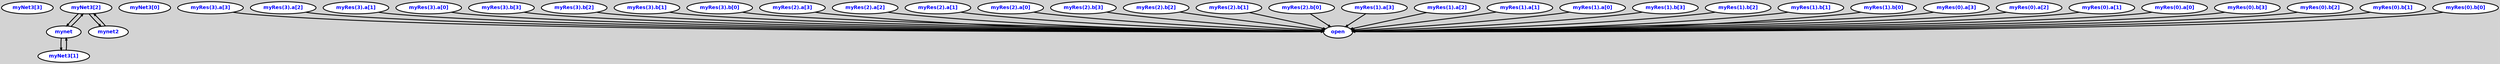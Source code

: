 digraph {

ordering=out;
	ranksep=.4;
	bgcolor="lightgrey"; node [fixedsize=false, fontsize=12, fontname="Helvetica-bold", fontcolor="blue"
		width=.25, height=.25, color="black", fillcolor="white", style="filled, solid, bold"];
	edge [arrowsize=.5, color="black", style="bold"]  n0 [label="myNet3[3]"];
  n1 [label="myNet3[2]"];
  n2 [label="myNet3[1]"];
  n3 [label="myNet3[0]"];
  n4 [label="mynet"];
  n5 [label="mynet2"];
  n6 [label="open"];
  p0 [label="myRes(3).a[3]"];
  p1 [label="myRes(3).a[2]"];
  p2 [label="myRes(3).a[1]"];
  p3 [label="myRes(3).a[0]"];
  p4 [label="myRes(3).b[3]"];
  p5 [label="myRes(3).b[2]"];
  p6 [label="myRes(3).b[1]"];
  p7 [label="myRes(3).b[0]"];
  p8 [label="myRes(2).a[3]"];
  p9 [label="myRes(2).a[2]"];
  p10 [label="myRes(2).a[1]"];
  p11 [label="myRes(2).a[0]"];
  p12 [label="myRes(2).b[3]"];
  p13 [label="myRes(2).b[2]"];
  p14 [label="myRes(2).b[1]"];
  p15 [label="myRes(2).b[0]"];
  p16 [label="myRes(1).a[3]"];
  p17 [label="myRes(1).a[2]"];
  p18 [label="myRes(1).a[1]"];
  p19 [label="myRes(1).a[0]"];
  p20 [label="myRes(1).b[3]"];
  p21 [label="myRes(1).b[2]"];
  p22 [label="myRes(1).b[1]"];
  p23 [label="myRes(1).b[0]"];
  p24 [label="myRes(0).a[3]"];
  p25 [label="myRes(0).a[2]"];
  p26 [label="myRes(0).a[1]"];
  p27 [label="myRes(0).a[0]"];
  p28 [label="myRes(0).b[3]"];
  p29 [label="myRes(0).b[2]"];
  p30 [label="myRes(0).b[1]"];
  p31 [label="myRes(0).b[0]"];
  n1 -> n4;
  n1 -> n5;
  n2 -> n4;
  n4 -> n2;
  n4 -> n1;
  n5 -> n1;
  p0 -> n6;
  p1 -> n6;
  p2 -> n6;
  p3 -> n6;
  p4 -> n6;
  p5 -> n6;
  p6 -> n6;
  p7 -> n6;
  p8 -> n6;
  p9 -> n6;
  p10 -> n6;
  p11 -> n6;
  p12 -> n6;
  p13 -> n6;
  p14 -> n6;
  p15 -> n6;
  p17 -> n6;
  p16 -> n6;
  p19 -> n6;
  p18 -> n6;
  p21 -> n6;
  p20 -> n6;
  p23 -> n6;
  p22 -> n6;
  p25 -> n6;
  p24 -> n6;
  p27 -> n6;
  p26 -> n6;
  p29 -> n6;
  p28 -> n6;
  p31 -> n6;
  p30 -> n6;
}
